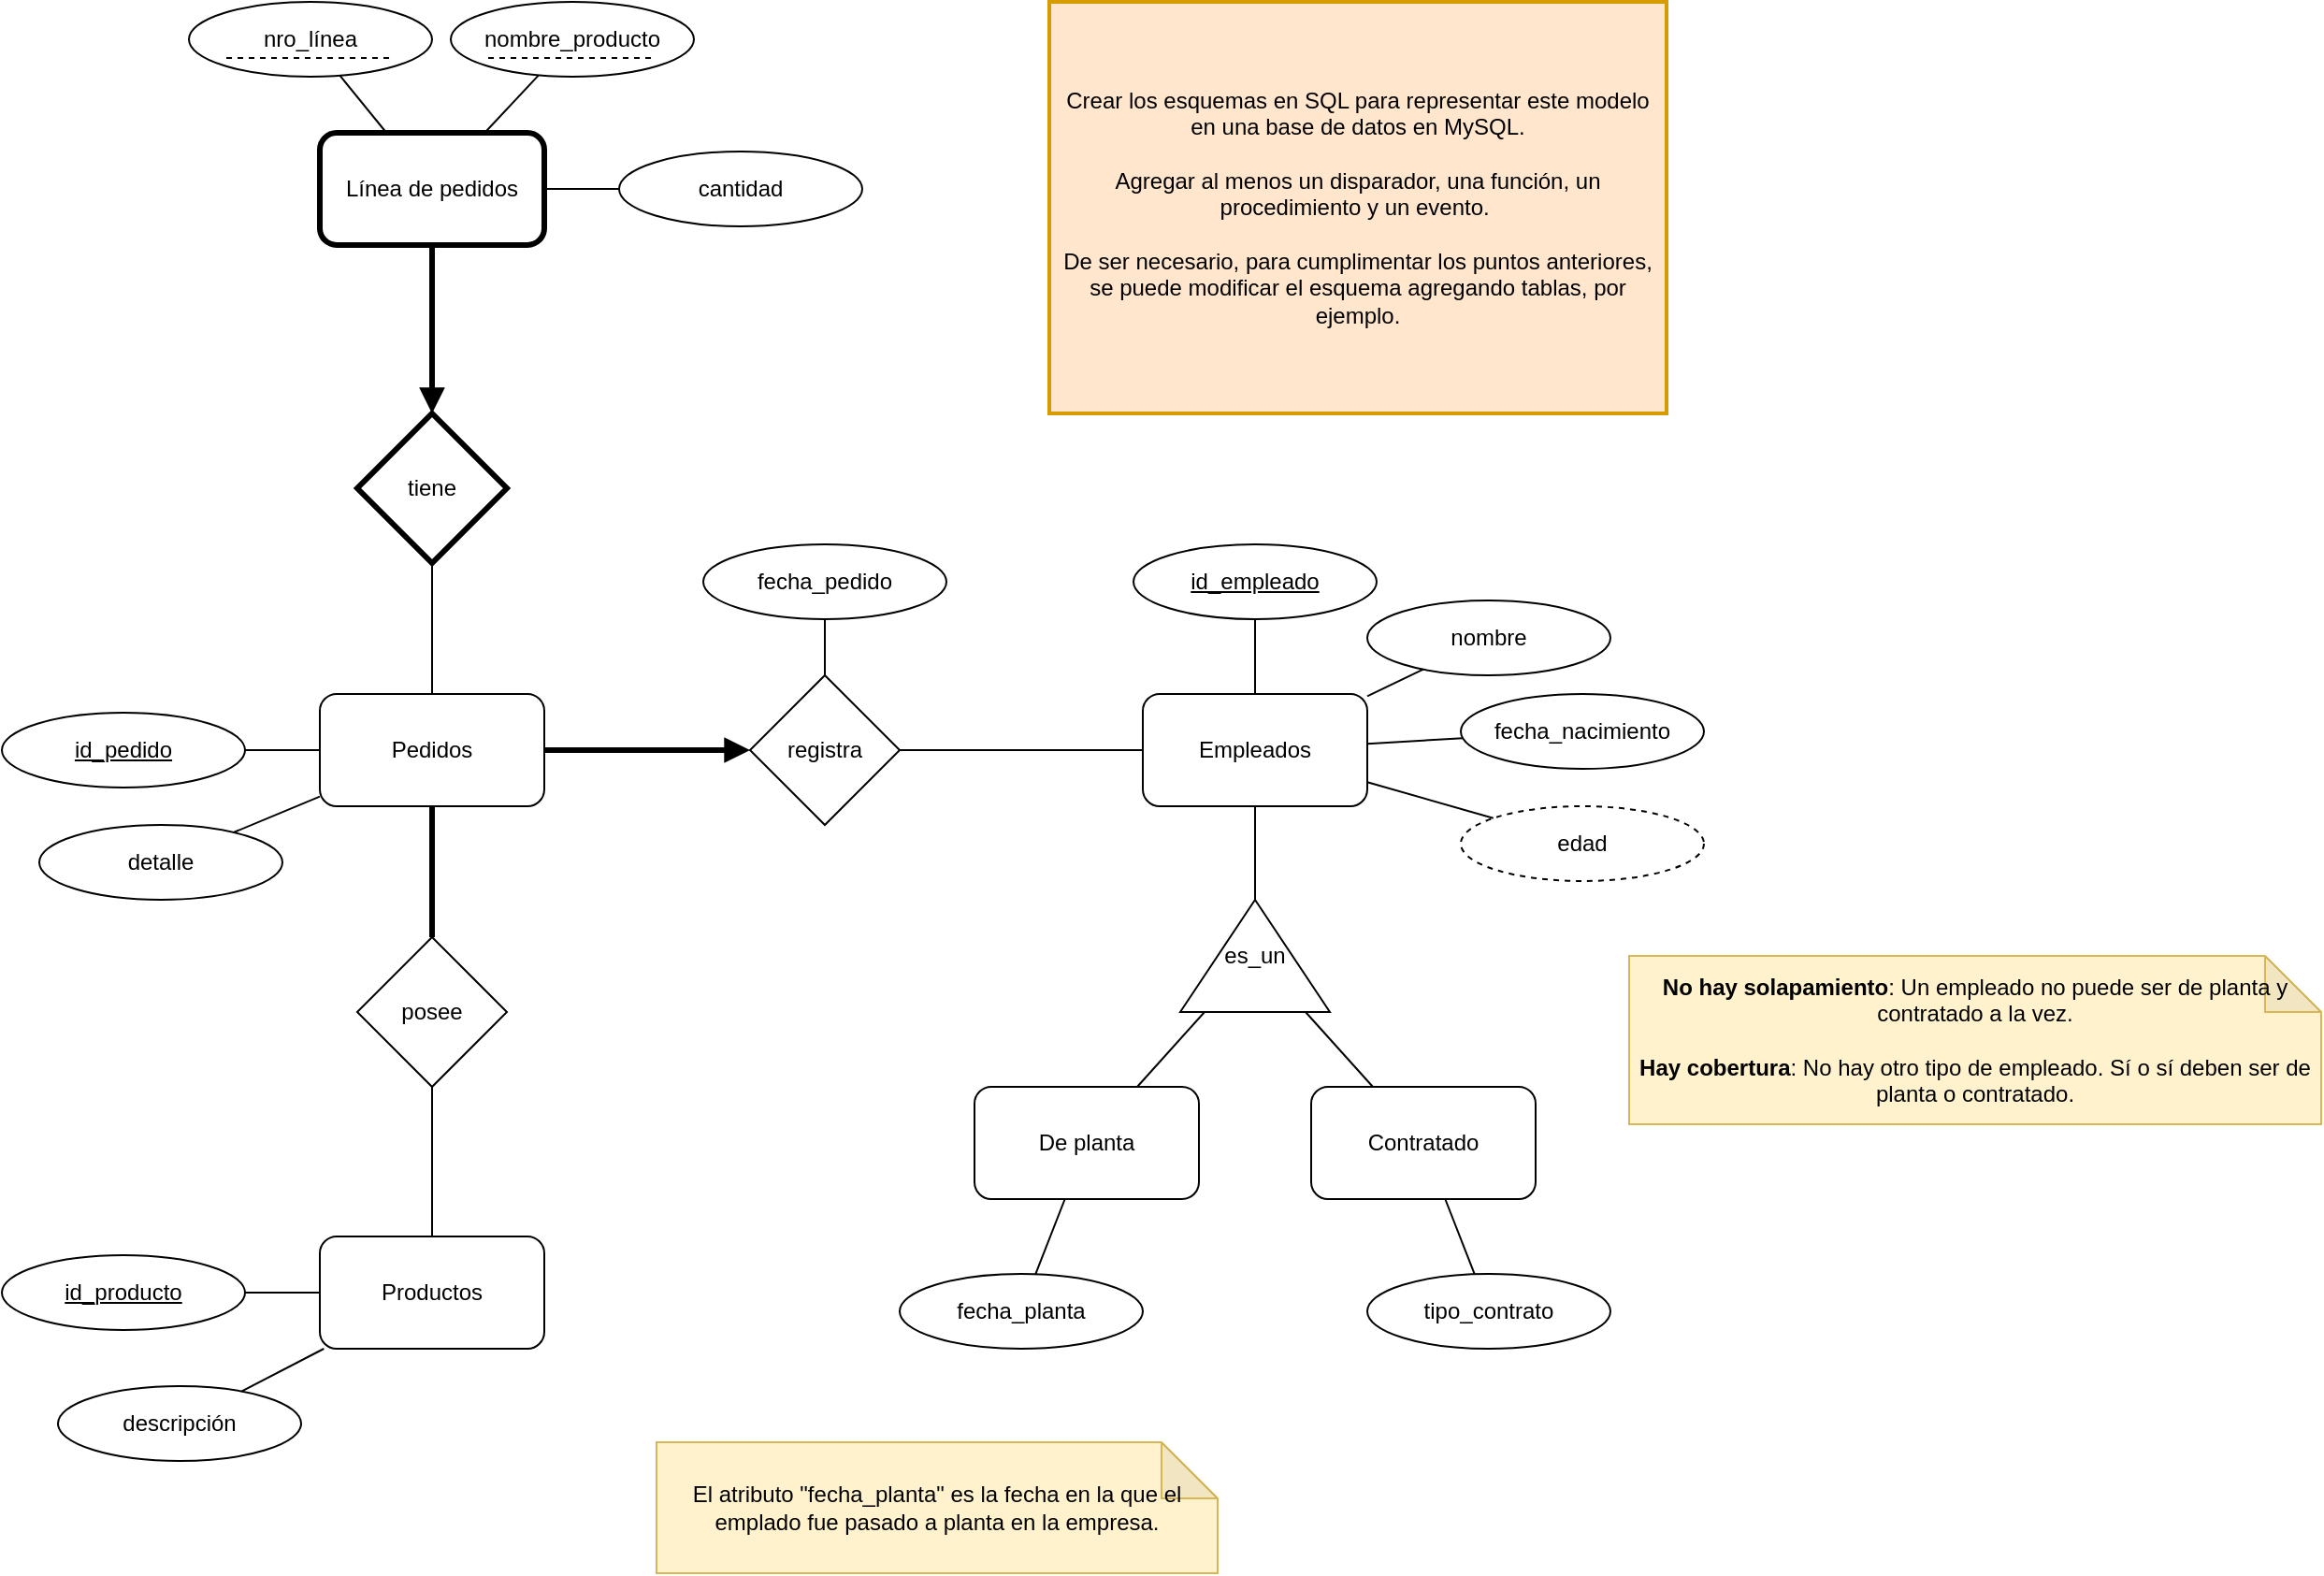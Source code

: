 <mxfile version="24.7.17">
  <diagram name="Página-1" id="Di2e20z4J0zpeWooizo6">
    <mxGraphModel dx="1395" dy="1867" grid="1" gridSize="10" guides="1" tooltips="1" connect="1" arrows="1" fold="1" page="1" pageScale="1" pageWidth="827" pageHeight="1169" math="0" shadow="0">
      <root>
        <mxCell id="0" />
        <mxCell id="1" parent="0" />
        <mxCell id="6zNk0Q-R8mUQO2Q1RYFC-1" value="Pedidos" style="rounded=1;whiteSpace=wrap;html=1;" parent="1" vertex="1">
          <mxGeometry x="320" y="130" width="120" height="60" as="geometry" />
        </mxCell>
        <mxCell id="6zNk0Q-R8mUQO2Q1RYFC-2" value="posee" style="rhombus;whiteSpace=wrap;html=1;" parent="1" vertex="1">
          <mxGeometry x="340" y="260" width="80" height="80" as="geometry" />
        </mxCell>
        <mxCell id="6zNk0Q-R8mUQO2Q1RYFC-3" value="es_un" style="triangle;whiteSpace=wrap;html=1;direction=north;" parent="1" vertex="1">
          <mxGeometry x="780" y="240" width="80" height="60" as="geometry" />
        </mxCell>
        <mxCell id="6zNk0Q-R8mUQO2Q1RYFC-4" value="Empleados" style="rounded=1;whiteSpace=wrap;html=1;" parent="1" vertex="1">
          <mxGeometry x="760" y="130" width="120" height="60" as="geometry" />
        </mxCell>
        <mxCell id="6zNk0Q-R8mUQO2Q1RYFC-5" value="De planta" style="rounded=1;whiteSpace=wrap;html=1;" parent="1" vertex="1">
          <mxGeometry x="670" y="340" width="120" height="60" as="geometry" />
        </mxCell>
        <mxCell id="6zNk0Q-R8mUQO2Q1RYFC-6" value="Contratado" style="rounded=1;whiteSpace=wrap;html=1;" parent="1" vertex="1">
          <mxGeometry x="850" y="340" width="120" height="60" as="geometry" />
        </mxCell>
        <mxCell id="6zNk0Q-R8mUQO2Q1RYFC-7" value="registra" style="rhombus;whiteSpace=wrap;html=1;" parent="1" vertex="1">
          <mxGeometry x="550" y="120" width="80" height="80" as="geometry" />
        </mxCell>
        <mxCell id="6zNk0Q-R8mUQO2Q1RYFC-8" value="Productos" style="rounded=1;whiteSpace=wrap;html=1;" parent="1" vertex="1">
          <mxGeometry x="320" y="420" width="120" height="60" as="geometry" />
        </mxCell>
        <mxCell id="6zNk0Q-R8mUQO2Q1RYFC-9" value="Línea de pedidos" style="rounded=1;whiteSpace=wrap;html=1;strokeWidth=3;" parent="1" vertex="1">
          <mxGeometry x="320" y="-170" width="120" height="60" as="geometry" />
        </mxCell>
        <mxCell id="6zNk0Q-R8mUQO2Q1RYFC-10" value="tiene" style="rhombus;whiteSpace=wrap;html=1;strokeWidth=3;" parent="1" vertex="1">
          <mxGeometry x="340" y="-20" width="80" height="80" as="geometry" />
        </mxCell>
        <mxCell id="6zNk0Q-R8mUQO2Q1RYFC-11" value="" style="endArrow=none;html=1;rounded=0;" parent="1" source="6zNk0Q-R8mUQO2Q1RYFC-7" target="6zNk0Q-R8mUQO2Q1RYFC-4" edge="1">
          <mxGeometry width="50" height="50" relative="1" as="geometry">
            <mxPoint x="710" y="230" as="sourcePoint" />
            <mxPoint x="760" y="180" as="targetPoint" />
          </mxGeometry>
        </mxCell>
        <mxCell id="6zNk0Q-R8mUQO2Q1RYFC-12" value="" style="endArrow=block;html=1;rounded=0;strokeWidth=3;endFill=1;" parent="1" source="6zNk0Q-R8mUQO2Q1RYFC-1" target="6zNk0Q-R8mUQO2Q1RYFC-7" edge="1">
          <mxGeometry width="50" height="50" relative="1" as="geometry">
            <mxPoint x="640" y="170" as="sourcePoint" />
            <mxPoint x="590" y="170" as="targetPoint" />
          </mxGeometry>
        </mxCell>
        <mxCell id="6zNk0Q-R8mUQO2Q1RYFC-13" value="" style="endArrow=none;html=1;rounded=0;" parent="1" source="6zNk0Q-R8mUQO2Q1RYFC-3" target="6zNk0Q-R8mUQO2Q1RYFC-4" edge="1">
          <mxGeometry width="50" height="50" relative="1" as="geometry">
            <mxPoint x="710" y="230" as="sourcePoint" />
            <mxPoint x="760" y="180" as="targetPoint" />
          </mxGeometry>
        </mxCell>
        <mxCell id="6zNk0Q-R8mUQO2Q1RYFC-14" value="" style="endArrow=none;html=1;rounded=0;" parent="1" source="6zNk0Q-R8mUQO2Q1RYFC-5" target="6zNk0Q-R8mUQO2Q1RYFC-3" edge="1">
          <mxGeometry width="50" height="50" relative="1" as="geometry">
            <mxPoint x="710" y="230" as="sourcePoint" />
            <mxPoint x="760" y="180" as="targetPoint" />
          </mxGeometry>
        </mxCell>
        <mxCell id="6zNk0Q-R8mUQO2Q1RYFC-15" value="" style="endArrow=none;html=1;rounded=0;" parent="1" source="6zNk0Q-R8mUQO2Q1RYFC-6" target="6zNk0Q-R8mUQO2Q1RYFC-3" edge="1">
          <mxGeometry width="50" height="50" relative="1" as="geometry">
            <mxPoint x="710" y="230" as="sourcePoint" />
            <mxPoint x="760" y="180" as="targetPoint" />
          </mxGeometry>
        </mxCell>
        <mxCell id="6zNk0Q-R8mUQO2Q1RYFC-16" value="" style="endArrow=none;html=1;rounded=0;strokeWidth=3;endFill=0;startArrow=block;startFill=1;" parent="1" source="6zNk0Q-R8mUQO2Q1RYFC-10" target="6zNk0Q-R8mUQO2Q1RYFC-9" edge="1">
          <mxGeometry width="50" height="50" relative="1" as="geometry">
            <mxPoint x="710" y="230" as="sourcePoint" />
            <mxPoint x="760" y="180" as="targetPoint" />
          </mxGeometry>
        </mxCell>
        <mxCell id="6zNk0Q-R8mUQO2Q1RYFC-17" value="" style="endArrow=none;html=1;rounded=0;" parent="1" source="6zNk0Q-R8mUQO2Q1RYFC-10" target="6zNk0Q-R8mUQO2Q1RYFC-1" edge="1">
          <mxGeometry width="50" height="50" relative="1" as="geometry">
            <mxPoint x="710" y="230" as="sourcePoint" />
            <mxPoint x="760" y="180" as="targetPoint" />
          </mxGeometry>
        </mxCell>
        <mxCell id="6zNk0Q-R8mUQO2Q1RYFC-18" value="" style="endArrow=none;html=1;rounded=0;strokeWidth=3;" parent="1" source="6zNk0Q-R8mUQO2Q1RYFC-2" target="6zNk0Q-R8mUQO2Q1RYFC-1" edge="1">
          <mxGeometry width="50" height="50" relative="1" as="geometry">
            <mxPoint x="710" y="230" as="sourcePoint" />
            <mxPoint x="760" y="180" as="targetPoint" />
          </mxGeometry>
        </mxCell>
        <mxCell id="6zNk0Q-R8mUQO2Q1RYFC-19" value="" style="endArrow=none;html=1;rounded=0;" parent="1" source="6zNk0Q-R8mUQO2Q1RYFC-8" target="6zNk0Q-R8mUQO2Q1RYFC-2" edge="1">
          <mxGeometry width="50" height="50" relative="1" as="geometry">
            <mxPoint x="710" y="230" as="sourcePoint" />
            <mxPoint x="760" y="180" as="targetPoint" />
          </mxGeometry>
        </mxCell>
        <mxCell id="6zNk0Q-R8mUQO2Q1RYFC-22" value="" style="endArrow=none;html=1;rounded=0;" parent="1" source="6zNk0Q-R8mUQO2Q1RYFC-9" target="6zNk0Q-R8mUQO2Q1RYFC-20" edge="1">
          <mxGeometry width="50" height="50" relative="1" as="geometry">
            <mxPoint x="450" as="sourcePoint" />
            <mxPoint x="500" y="-50" as="targetPoint" />
          </mxGeometry>
        </mxCell>
        <mxCell id="6zNk0Q-R8mUQO2Q1RYFC-23" value="&lt;u&gt;id_pedido&lt;/u&gt;" style="ellipse;whiteSpace=wrap;html=1;" parent="1" vertex="1">
          <mxGeometry x="150" y="140" width="130" height="40" as="geometry" />
        </mxCell>
        <mxCell id="6zNk0Q-R8mUQO2Q1RYFC-24" value="" style="endArrow=none;html=1;rounded=0;" parent="1" source="6zNk0Q-R8mUQO2Q1RYFC-23" target="6zNk0Q-R8mUQO2Q1RYFC-1" edge="1">
          <mxGeometry width="50" height="50" relative="1" as="geometry">
            <mxPoint x="440" y="190" as="sourcePoint" />
            <mxPoint x="490" y="140" as="targetPoint" />
          </mxGeometry>
        </mxCell>
        <mxCell id="6zNk0Q-R8mUQO2Q1RYFC-25" value="&lt;u&gt;id_producto&lt;/u&gt;" style="ellipse;whiteSpace=wrap;html=1;" parent="1" vertex="1">
          <mxGeometry x="150" y="430" width="130" height="40" as="geometry" />
        </mxCell>
        <mxCell id="6zNk0Q-R8mUQO2Q1RYFC-26" value="" style="endArrow=none;html=1;rounded=0;" parent="1" source="6zNk0Q-R8mUQO2Q1RYFC-25" target="6zNk0Q-R8mUQO2Q1RYFC-8" edge="1">
          <mxGeometry width="50" height="50" relative="1" as="geometry">
            <mxPoint x="440" y="380" as="sourcePoint" />
            <mxPoint x="490" y="330" as="targetPoint" />
          </mxGeometry>
        </mxCell>
        <mxCell id="6zNk0Q-R8mUQO2Q1RYFC-27" value="fecha_pedido" style="ellipse;whiteSpace=wrap;html=1;" parent="1" vertex="1">
          <mxGeometry x="525" y="50" width="130" height="40" as="geometry" />
        </mxCell>
        <mxCell id="6zNk0Q-R8mUQO2Q1RYFC-28" value="" style="endArrow=none;html=1;rounded=0;" parent="1" source="6zNk0Q-R8mUQO2Q1RYFC-7" target="6zNk0Q-R8mUQO2Q1RYFC-27" edge="1">
          <mxGeometry width="50" height="50" relative="1" as="geometry">
            <mxPoint x="480" y="150" as="sourcePoint" />
            <mxPoint x="530" y="100" as="targetPoint" />
          </mxGeometry>
        </mxCell>
        <mxCell id="6zNk0Q-R8mUQO2Q1RYFC-29" value="&lt;u&gt;id_empleado&lt;/u&gt;" style="ellipse;whiteSpace=wrap;html=1;" parent="1" vertex="1">
          <mxGeometry x="755" y="50" width="130" height="40" as="geometry" />
        </mxCell>
        <mxCell id="6zNk0Q-R8mUQO2Q1RYFC-30" value="" style="endArrow=none;html=1;rounded=0;" parent="1" source="6zNk0Q-R8mUQO2Q1RYFC-4" target="6zNk0Q-R8mUQO2Q1RYFC-29" edge="1">
          <mxGeometry width="50" height="50" relative="1" as="geometry">
            <mxPoint x="670" y="240" as="sourcePoint" />
            <mxPoint x="720" y="190" as="targetPoint" />
          </mxGeometry>
        </mxCell>
        <mxCell id="6zNk0Q-R8mUQO2Q1RYFC-31" value="fecha_planta" style="ellipse;whiteSpace=wrap;html=1;" parent="1" vertex="1">
          <mxGeometry x="630" y="440" width="130" height="40" as="geometry" />
        </mxCell>
        <mxCell id="6zNk0Q-R8mUQO2Q1RYFC-32" value="tipo_contrato" style="ellipse;whiteSpace=wrap;html=1;" parent="1" vertex="1">
          <mxGeometry x="880" y="440" width="130" height="40" as="geometry" />
        </mxCell>
        <mxCell id="6zNk0Q-R8mUQO2Q1RYFC-33" value="El atributo &quot;fecha_planta&quot; es la fecha en la que el emplado fue pasado a planta en la empresa." style="shape=note;whiteSpace=wrap;html=1;backgroundOutline=1;darkOpacity=0.05;fillColor=#fff2cc;strokeColor=#d6b656;" parent="1" vertex="1">
          <mxGeometry x="500" y="530" width="300" height="70" as="geometry" />
        </mxCell>
        <mxCell id="6zNk0Q-R8mUQO2Q1RYFC-34" value="" style="endArrow=none;html=1;rounded=0;" parent="1" source="6zNk0Q-R8mUQO2Q1RYFC-31" target="6zNk0Q-R8mUQO2Q1RYFC-5" edge="1">
          <mxGeometry width="50" height="50" relative="1" as="geometry">
            <mxPoint x="670" y="370" as="sourcePoint" />
            <mxPoint x="720" y="320" as="targetPoint" />
          </mxGeometry>
        </mxCell>
        <mxCell id="6zNk0Q-R8mUQO2Q1RYFC-35" value="" style="endArrow=none;html=1;rounded=0;" parent="1" source="6zNk0Q-R8mUQO2Q1RYFC-32" target="6zNk0Q-R8mUQO2Q1RYFC-6" edge="1">
          <mxGeometry width="50" height="50" relative="1" as="geometry">
            <mxPoint x="670" y="370" as="sourcePoint" />
            <mxPoint x="720" y="320" as="targetPoint" />
          </mxGeometry>
        </mxCell>
        <mxCell id="6zNk0Q-R8mUQO2Q1RYFC-36" value="nombre&lt;span style=&quot;color: rgba(0, 0, 0, 0); font-family: monospace; font-size: 0px; text-align: start; text-wrap: nowrap;&quot;&gt;%3CmxGraphModel%3E%3Croot%3E%3CmxCell%20id%3D%220%22%2F%3E%3CmxCell%20id%3D%221%22%20parent%3D%220%22%2F%3E%3CmxCell%20id%3D%222%22%20value%3D%22%26lt%3Bu%26gt%3Bid_empleado%26lt%3B%2Fu%26gt%3B%22%20style%3D%22ellipse%3BwhiteSpace%3Dwrap%3Bhtml%3D1%3B%22%20vertex%3D%221%22%20parent%3D%221%22%3E%3CmxGeometry%20x%3D%22755%22%20y%3D%2250%22%20width%3D%22130%22%20height%3D%2240%22%20as%3D%22geometry%22%2F%3E%3C%2FmxCell%3E%3C%2Froot%3E%3C%2FmxGraphModel%3E&lt;/span&gt;" style="ellipse;whiteSpace=wrap;html=1;" parent="1" vertex="1">
          <mxGeometry x="880" y="80" width="130" height="40" as="geometry" />
        </mxCell>
        <mxCell id="6zNk0Q-R8mUQO2Q1RYFC-37" value="fecha_nacimiento" style="ellipse;whiteSpace=wrap;html=1;" parent="1" vertex="1">
          <mxGeometry x="930" y="130" width="130" height="40" as="geometry" />
        </mxCell>
        <mxCell id="6zNk0Q-R8mUQO2Q1RYFC-38" value="edad" style="ellipse;whiteSpace=wrap;html=1;dashed=1;" parent="1" vertex="1">
          <mxGeometry x="930" y="190" width="130" height="40" as="geometry" />
        </mxCell>
        <mxCell id="6zNk0Q-R8mUQO2Q1RYFC-39" value="descripción" style="ellipse;whiteSpace=wrap;html=1;" parent="1" vertex="1">
          <mxGeometry x="180" y="500" width="130" height="40" as="geometry" />
        </mxCell>
        <mxCell id="6zNk0Q-R8mUQO2Q1RYFC-40" value="" style="endArrow=none;html=1;rounded=0;" parent="1" source="6zNk0Q-R8mUQO2Q1RYFC-39" target="6zNk0Q-R8mUQO2Q1RYFC-8" edge="1">
          <mxGeometry width="50" height="50" relative="1" as="geometry">
            <mxPoint x="670" y="370" as="sourcePoint" />
            <mxPoint x="720" y="320" as="targetPoint" />
          </mxGeometry>
        </mxCell>
        <mxCell id="6zNk0Q-R8mUQO2Q1RYFC-41" value="cantidad" style="ellipse;whiteSpace=wrap;html=1;" parent="1" vertex="1">
          <mxGeometry x="480" y="-160" width="130" height="40" as="geometry" />
        </mxCell>
        <mxCell id="6zNk0Q-R8mUQO2Q1RYFC-42" value="" style="endArrow=none;html=1;rounded=0;" parent="1" source="6zNk0Q-R8mUQO2Q1RYFC-9" target="6zNk0Q-R8mUQO2Q1RYFC-41" edge="1">
          <mxGeometry width="50" height="50" relative="1" as="geometry">
            <mxPoint x="640" y="10" as="sourcePoint" />
            <mxPoint x="690" y="-40" as="targetPoint" />
          </mxGeometry>
        </mxCell>
        <mxCell id="6zNk0Q-R8mUQO2Q1RYFC-45" value="" style="endArrow=none;html=1;rounded=0;" parent="1" source="6zNk0Q-R8mUQO2Q1RYFC-9" target="6zNk0Q-R8mUQO2Q1RYFC-43" edge="1">
          <mxGeometry width="50" height="50" relative="1" as="geometry">
            <mxPoint x="560" y="60" as="sourcePoint" />
            <mxPoint x="610" y="10" as="targetPoint" />
          </mxGeometry>
        </mxCell>
        <mxCell id="6zNk0Q-R8mUQO2Q1RYFC-46" value="detalle" style="ellipse;whiteSpace=wrap;html=1;" parent="1" vertex="1">
          <mxGeometry x="170" y="200" width="130" height="40" as="geometry" />
        </mxCell>
        <mxCell id="6zNk0Q-R8mUQO2Q1RYFC-47" value="" style="endArrow=none;html=1;rounded=0;" parent="1" source="6zNk0Q-R8mUQO2Q1RYFC-46" target="6zNk0Q-R8mUQO2Q1RYFC-1" edge="1">
          <mxGeometry width="50" height="50" relative="1" as="geometry">
            <mxPoint x="560" y="380" as="sourcePoint" />
            <mxPoint x="610" y="330" as="targetPoint" />
          </mxGeometry>
        </mxCell>
        <mxCell id="6zNk0Q-R8mUQO2Q1RYFC-48" value="" style="endArrow=none;html=1;rounded=0;" parent="1" source="6zNk0Q-R8mUQO2Q1RYFC-4" target="6zNk0Q-R8mUQO2Q1RYFC-36" edge="1">
          <mxGeometry width="50" height="50" relative="1" as="geometry">
            <mxPoint x="560" y="380" as="sourcePoint" />
            <mxPoint x="610" y="330" as="targetPoint" />
          </mxGeometry>
        </mxCell>
        <mxCell id="6zNk0Q-R8mUQO2Q1RYFC-49" value="" style="endArrow=none;html=1;rounded=0;" parent="1" source="6zNk0Q-R8mUQO2Q1RYFC-4" target="6zNk0Q-R8mUQO2Q1RYFC-37" edge="1">
          <mxGeometry width="50" height="50" relative="1" as="geometry">
            <mxPoint x="560" y="380" as="sourcePoint" />
            <mxPoint x="610" y="330" as="targetPoint" />
          </mxGeometry>
        </mxCell>
        <mxCell id="6zNk0Q-R8mUQO2Q1RYFC-50" value="" style="endArrow=none;html=1;rounded=0;" parent="1" source="6zNk0Q-R8mUQO2Q1RYFC-4" target="6zNk0Q-R8mUQO2Q1RYFC-38" edge="1">
          <mxGeometry width="50" height="50" relative="1" as="geometry">
            <mxPoint x="560" y="380" as="sourcePoint" />
            <mxPoint x="610" y="330" as="targetPoint" />
          </mxGeometry>
        </mxCell>
        <mxCell id="6zNk0Q-R8mUQO2Q1RYFC-51" value="Crear los esquemas en SQL para representar este modelo en una base de datos en MySQL.&lt;br&gt;&lt;br&gt;Agregar al menos un disparador, una función, un procedimiento y un evento.&lt;span style=&quot;background-color: initial;&quot;&gt;&amp;nbsp;&lt;/span&gt;&lt;div&gt;&lt;div&gt;&lt;br&gt;&lt;/div&gt;&lt;div&gt;De ser necesario, para cumplimentar los puntos anteriores, se puede modificar el esquema agregando tablas, por ejemplo.&lt;/div&gt;&lt;/div&gt;" style="text;html=1;align=center;verticalAlign=middle;whiteSpace=wrap;rounded=0;fillColor=#ffe6cc;strokeColor=#d79b00;strokeWidth=2;" parent="1" vertex="1">
          <mxGeometry x="710" y="-240" width="330" height="220" as="geometry" />
        </mxCell>
        <mxCell id="9XKsiaE4qDJhIv8bkiNv-1" value="" style="group" parent="1" vertex="1" connectable="0">
          <mxGeometry x="250" y="-240" width="130" height="40" as="geometry" />
        </mxCell>
        <mxCell id="6zNk0Q-R8mUQO2Q1RYFC-43" value="nro_línea" style="ellipse;whiteSpace=wrap;html=1;" parent="9XKsiaE4qDJhIv8bkiNv-1" vertex="1">
          <mxGeometry width="130" height="40" as="geometry" />
        </mxCell>
        <mxCell id="6zNk0Q-R8mUQO2Q1RYFC-44" value="" style="endArrow=none;dashed=1;html=1;rounded=0;exitX=0.154;exitY=0.75;exitDx=0;exitDy=0;exitPerimeter=0;entryX=0.846;entryY=0.75;entryDx=0;entryDy=0;entryPerimeter=0;" parent="9XKsiaE4qDJhIv8bkiNv-1" source="6zNk0Q-R8mUQO2Q1RYFC-43" target="6zNk0Q-R8mUQO2Q1RYFC-43" edge="1">
          <mxGeometry width="50" height="50" relative="1" as="geometry">
            <mxPoint x="20" y="230" as="sourcePoint" />
            <mxPoint x="70" y="180" as="targetPoint" />
          </mxGeometry>
        </mxCell>
        <mxCell id="9XKsiaE4qDJhIv8bkiNv-2" value="" style="group" parent="1" vertex="1" connectable="0">
          <mxGeometry x="390" y="-240" width="130" height="40" as="geometry" />
        </mxCell>
        <mxCell id="6zNk0Q-R8mUQO2Q1RYFC-20" value="nombre_producto" style="ellipse;whiteSpace=wrap;html=1;" parent="9XKsiaE4qDJhIv8bkiNv-2" vertex="1">
          <mxGeometry width="130" height="40" as="geometry" />
        </mxCell>
        <mxCell id="6zNk0Q-R8mUQO2Q1RYFC-21" value="" style="endArrow=none;dashed=1;html=1;rounded=0;exitX=0.154;exitY=0.75;exitDx=0;exitDy=0;exitPerimeter=0;entryX=0.846;entryY=0.75;entryDx=0;entryDy=0;entryPerimeter=0;" parent="9XKsiaE4qDJhIv8bkiNv-2" source="6zNk0Q-R8mUQO2Q1RYFC-20" target="6zNk0Q-R8mUQO2Q1RYFC-20" edge="1">
          <mxGeometry width="50" height="50" relative="1" as="geometry">
            <mxPoint x="20" y="230" as="sourcePoint" />
            <mxPoint x="70" y="180" as="targetPoint" />
          </mxGeometry>
        </mxCell>
        <mxCell id="9XKsiaE4qDJhIv8bkiNv-3" value="&lt;b&gt;No hay solapamiento&lt;/b&gt;: Un empleado no puede ser de planta y contratado a la vez.&lt;br&gt;&lt;br&gt;&lt;b&gt;Hay cobertura&lt;/b&gt;: No hay otro tipo de empleado. Sí o sí deben ser de planta o contratado." style="shape=note;whiteSpace=wrap;html=1;backgroundOutline=1;darkOpacity=0.05;fillColor=#fff2cc;strokeColor=#d6b656;" parent="1" vertex="1">
          <mxGeometry x="1020" y="270" width="370" height="90" as="geometry" />
        </mxCell>
      </root>
    </mxGraphModel>
  </diagram>
</mxfile>
